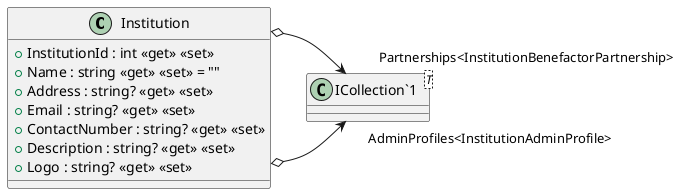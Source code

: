@startuml
class Institution {
    + InstitutionId : int <<get>> <<set>>
    + Name : string <<get>> <<set>> = ""
    + Address : string? <<get>> <<set>>
    + Email : string? <<get>> <<set>>
    + ContactNumber : string? <<get>> <<set>>
    + Description : string? <<get>> <<set>>
    + Logo : string? <<get>> <<set>>
}
class "ICollection`1"<T> {
}
Institution o-> "AdminProfiles<InstitutionAdminProfile>" "ICollection`1"
Institution o-> "Partnerships<InstitutionBenefactorPartnership>" "ICollection`1"
@enduml
